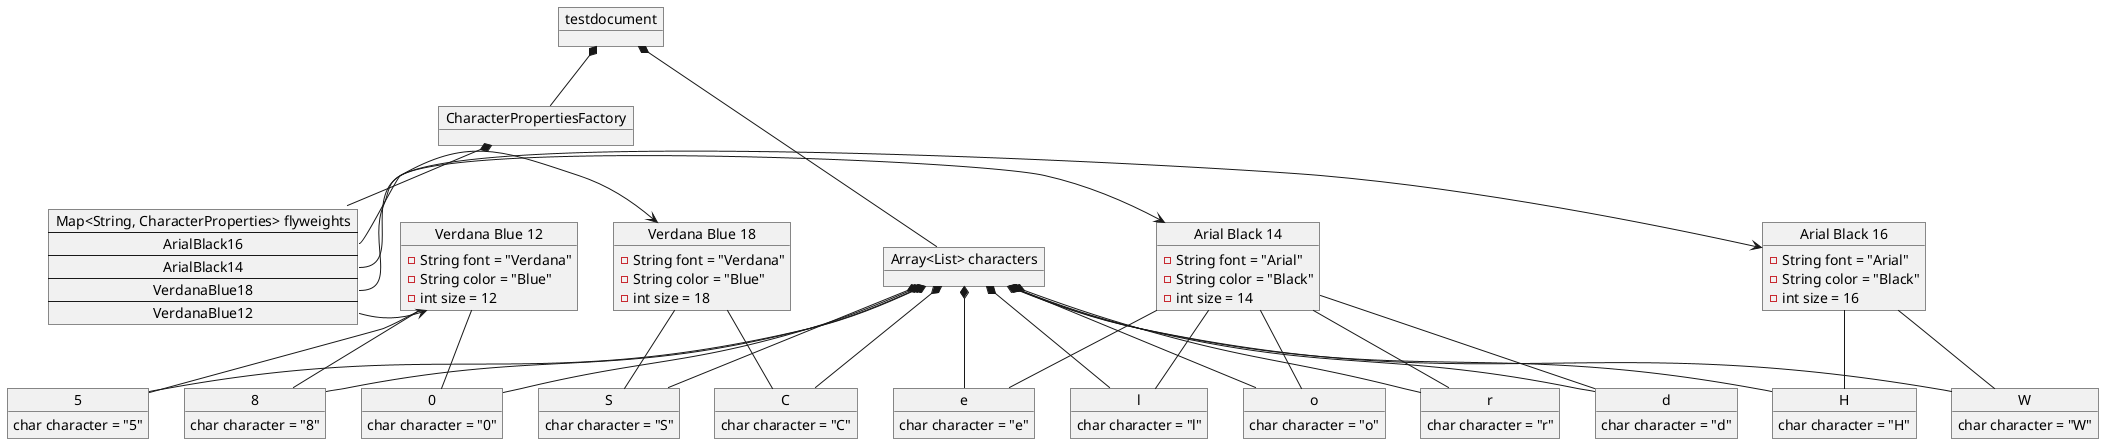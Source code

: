 @startuml
object "Arial Black 14" as ab14{
    -String font = "Arial"
    -String color = "Black"
    -int size = 14
}
object "Verdana Blue 18" as vb18{
    -String font = "Verdana"
    -String color = "Blue"
    -int size = 18
}
object "Verdana Blue 12" as vb12{
    -String font = "Verdana"
    -String color = "Blue"
    -int size = 12
}
object "Arial Black 16" as ab16{
    -String font = "Arial"
    -String color = "Black"
    -int size = 16
 }
object testdocument{
}

object CharacterPropertiesFactory{
}
object "Array<List> characters" as arlc{
}
object "H" as Hab16{
    char character = "H"
}
object "e" as Eab14{
    char character = "e"
}
object "l" as Lab14{
    char character = "l"
}
object "o" as Oab14{
    char character = "o"
}
object "W" as Wab16{
    char character = "W"
}
object "r" as Rab14{
    char character = "r"
}
object "d" as Dab14{
    char character = "d"
}
object "C" as Cvb18{
    char character = "C"
}
object "S" as Svb18{
    char character = "S"
}
object "5" as 5vb12{
    char character = "5"
}
object "8" as 8vb12{
    char character = "8"

}
object "0" as 0vb12{
    char character = "0"
}

map "Map<String, CharacterProperties> flyweights" as flyweights {
    ArialBlack16 *-> ab16
    ArialBlack14 *-> ab14
    VerdanaBlue18 *-> vb18
    VerdanaBlue12 *-> vb12
}

arlc *-- Hab16
arlc *-- Eab14
arlc *-- Lab14
arlc *-- Oab14
arlc *-- Wab16
arlc *-- Rab14
arlc *-- Dab14
arlc *-- Cvb18
arlc *-- Svb18
arlc *-- 5vb12
arlc *-- 8vb12
arlc *-- 0vb12

ab16 -- Hab16
ab14 -- Eab14
ab14 -- Lab14
ab14 -- Oab14
ab16 -- Wab16
ab14 -- Rab14
ab14 -- Dab14
vb18 -- Cvb18
vb18 -- Svb18
vb12 -- 5vb12
vb12 -- 8vb12
vb12 -- 0vb12

testdocument *-- CharacterPropertiesFactory
CharacterPropertiesFactory *-- flyweights
testdocument *-- arlc


@enduml

